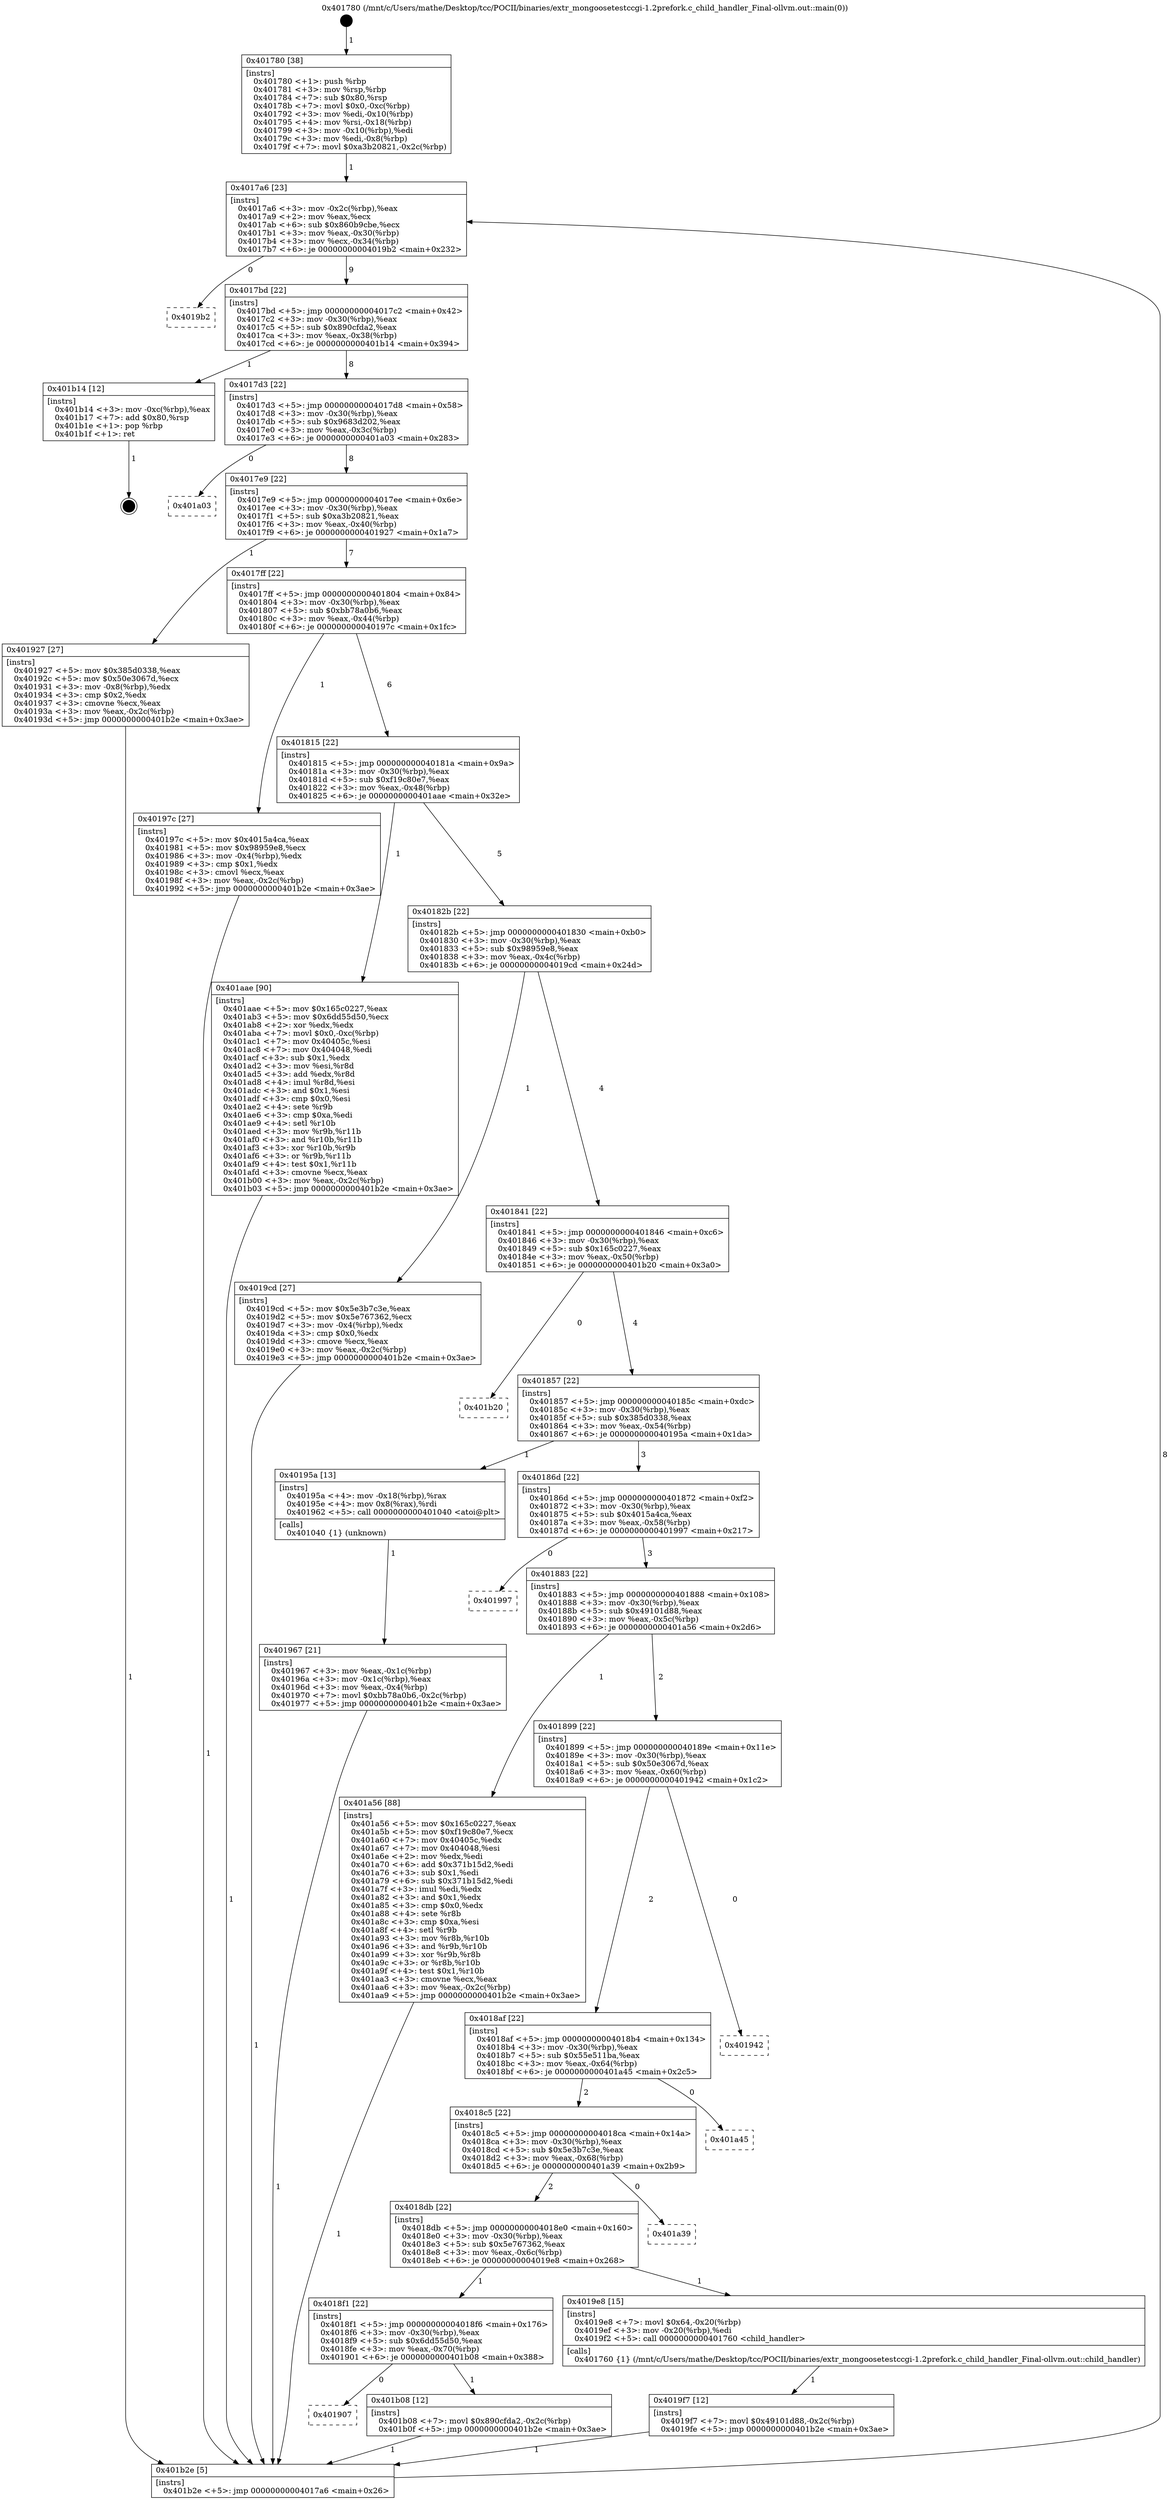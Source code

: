 digraph "0x401780" {
  label = "0x401780 (/mnt/c/Users/mathe/Desktop/tcc/POCII/binaries/extr_mongoosetestccgi-1.2prefork.c_child_handler_Final-ollvm.out::main(0))"
  labelloc = "t"
  node[shape=record]

  Entry [label="",width=0.3,height=0.3,shape=circle,fillcolor=black,style=filled]
  "0x4017a6" [label="{
     0x4017a6 [23]\l
     | [instrs]\l
     &nbsp;&nbsp;0x4017a6 \<+3\>: mov -0x2c(%rbp),%eax\l
     &nbsp;&nbsp;0x4017a9 \<+2\>: mov %eax,%ecx\l
     &nbsp;&nbsp;0x4017ab \<+6\>: sub $0x860b9cbe,%ecx\l
     &nbsp;&nbsp;0x4017b1 \<+3\>: mov %eax,-0x30(%rbp)\l
     &nbsp;&nbsp;0x4017b4 \<+3\>: mov %ecx,-0x34(%rbp)\l
     &nbsp;&nbsp;0x4017b7 \<+6\>: je 00000000004019b2 \<main+0x232\>\l
  }"]
  "0x4019b2" [label="{
     0x4019b2\l
  }", style=dashed]
  "0x4017bd" [label="{
     0x4017bd [22]\l
     | [instrs]\l
     &nbsp;&nbsp;0x4017bd \<+5\>: jmp 00000000004017c2 \<main+0x42\>\l
     &nbsp;&nbsp;0x4017c2 \<+3\>: mov -0x30(%rbp),%eax\l
     &nbsp;&nbsp;0x4017c5 \<+5\>: sub $0x890cfda2,%eax\l
     &nbsp;&nbsp;0x4017ca \<+3\>: mov %eax,-0x38(%rbp)\l
     &nbsp;&nbsp;0x4017cd \<+6\>: je 0000000000401b14 \<main+0x394\>\l
  }"]
  Exit [label="",width=0.3,height=0.3,shape=circle,fillcolor=black,style=filled,peripheries=2]
  "0x401b14" [label="{
     0x401b14 [12]\l
     | [instrs]\l
     &nbsp;&nbsp;0x401b14 \<+3\>: mov -0xc(%rbp),%eax\l
     &nbsp;&nbsp;0x401b17 \<+7\>: add $0x80,%rsp\l
     &nbsp;&nbsp;0x401b1e \<+1\>: pop %rbp\l
     &nbsp;&nbsp;0x401b1f \<+1\>: ret\l
  }"]
  "0x4017d3" [label="{
     0x4017d3 [22]\l
     | [instrs]\l
     &nbsp;&nbsp;0x4017d3 \<+5\>: jmp 00000000004017d8 \<main+0x58\>\l
     &nbsp;&nbsp;0x4017d8 \<+3\>: mov -0x30(%rbp),%eax\l
     &nbsp;&nbsp;0x4017db \<+5\>: sub $0x9683d202,%eax\l
     &nbsp;&nbsp;0x4017e0 \<+3\>: mov %eax,-0x3c(%rbp)\l
     &nbsp;&nbsp;0x4017e3 \<+6\>: je 0000000000401a03 \<main+0x283\>\l
  }"]
  "0x401907" [label="{
     0x401907\l
  }", style=dashed]
  "0x401a03" [label="{
     0x401a03\l
  }", style=dashed]
  "0x4017e9" [label="{
     0x4017e9 [22]\l
     | [instrs]\l
     &nbsp;&nbsp;0x4017e9 \<+5\>: jmp 00000000004017ee \<main+0x6e\>\l
     &nbsp;&nbsp;0x4017ee \<+3\>: mov -0x30(%rbp),%eax\l
     &nbsp;&nbsp;0x4017f1 \<+5\>: sub $0xa3b20821,%eax\l
     &nbsp;&nbsp;0x4017f6 \<+3\>: mov %eax,-0x40(%rbp)\l
     &nbsp;&nbsp;0x4017f9 \<+6\>: je 0000000000401927 \<main+0x1a7\>\l
  }"]
  "0x401b08" [label="{
     0x401b08 [12]\l
     | [instrs]\l
     &nbsp;&nbsp;0x401b08 \<+7\>: movl $0x890cfda2,-0x2c(%rbp)\l
     &nbsp;&nbsp;0x401b0f \<+5\>: jmp 0000000000401b2e \<main+0x3ae\>\l
  }"]
  "0x401927" [label="{
     0x401927 [27]\l
     | [instrs]\l
     &nbsp;&nbsp;0x401927 \<+5\>: mov $0x385d0338,%eax\l
     &nbsp;&nbsp;0x40192c \<+5\>: mov $0x50e3067d,%ecx\l
     &nbsp;&nbsp;0x401931 \<+3\>: mov -0x8(%rbp),%edx\l
     &nbsp;&nbsp;0x401934 \<+3\>: cmp $0x2,%edx\l
     &nbsp;&nbsp;0x401937 \<+3\>: cmovne %ecx,%eax\l
     &nbsp;&nbsp;0x40193a \<+3\>: mov %eax,-0x2c(%rbp)\l
     &nbsp;&nbsp;0x40193d \<+5\>: jmp 0000000000401b2e \<main+0x3ae\>\l
  }"]
  "0x4017ff" [label="{
     0x4017ff [22]\l
     | [instrs]\l
     &nbsp;&nbsp;0x4017ff \<+5\>: jmp 0000000000401804 \<main+0x84\>\l
     &nbsp;&nbsp;0x401804 \<+3\>: mov -0x30(%rbp),%eax\l
     &nbsp;&nbsp;0x401807 \<+5\>: sub $0xbb78a0b6,%eax\l
     &nbsp;&nbsp;0x40180c \<+3\>: mov %eax,-0x44(%rbp)\l
     &nbsp;&nbsp;0x40180f \<+6\>: je 000000000040197c \<main+0x1fc\>\l
  }"]
  "0x401b2e" [label="{
     0x401b2e [5]\l
     | [instrs]\l
     &nbsp;&nbsp;0x401b2e \<+5\>: jmp 00000000004017a6 \<main+0x26\>\l
  }"]
  "0x401780" [label="{
     0x401780 [38]\l
     | [instrs]\l
     &nbsp;&nbsp;0x401780 \<+1\>: push %rbp\l
     &nbsp;&nbsp;0x401781 \<+3\>: mov %rsp,%rbp\l
     &nbsp;&nbsp;0x401784 \<+7\>: sub $0x80,%rsp\l
     &nbsp;&nbsp;0x40178b \<+7\>: movl $0x0,-0xc(%rbp)\l
     &nbsp;&nbsp;0x401792 \<+3\>: mov %edi,-0x10(%rbp)\l
     &nbsp;&nbsp;0x401795 \<+4\>: mov %rsi,-0x18(%rbp)\l
     &nbsp;&nbsp;0x401799 \<+3\>: mov -0x10(%rbp),%edi\l
     &nbsp;&nbsp;0x40179c \<+3\>: mov %edi,-0x8(%rbp)\l
     &nbsp;&nbsp;0x40179f \<+7\>: movl $0xa3b20821,-0x2c(%rbp)\l
  }"]
  "0x4019f7" [label="{
     0x4019f7 [12]\l
     | [instrs]\l
     &nbsp;&nbsp;0x4019f7 \<+7\>: movl $0x49101d88,-0x2c(%rbp)\l
     &nbsp;&nbsp;0x4019fe \<+5\>: jmp 0000000000401b2e \<main+0x3ae\>\l
  }"]
  "0x40197c" [label="{
     0x40197c [27]\l
     | [instrs]\l
     &nbsp;&nbsp;0x40197c \<+5\>: mov $0x4015a4ca,%eax\l
     &nbsp;&nbsp;0x401981 \<+5\>: mov $0x98959e8,%ecx\l
     &nbsp;&nbsp;0x401986 \<+3\>: mov -0x4(%rbp),%edx\l
     &nbsp;&nbsp;0x401989 \<+3\>: cmp $0x1,%edx\l
     &nbsp;&nbsp;0x40198c \<+3\>: cmovl %ecx,%eax\l
     &nbsp;&nbsp;0x40198f \<+3\>: mov %eax,-0x2c(%rbp)\l
     &nbsp;&nbsp;0x401992 \<+5\>: jmp 0000000000401b2e \<main+0x3ae\>\l
  }"]
  "0x401815" [label="{
     0x401815 [22]\l
     | [instrs]\l
     &nbsp;&nbsp;0x401815 \<+5\>: jmp 000000000040181a \<main+0x9a\>\l
     &nbsp;&nbsp;0x40181a \<+3\>: mov -0x30(%rbp),%eax\l
     &nbsp;&nbsp;0x40181d \<+5\>: sub $0xf19c80e7,%eax\l
     &nbsp;&nbsp;0x401822 \<+3\>: mov %eax,-0x48(%rbp)\l
     &nbsp;&nbsp;0x401825 \<+6\>: je 0000000000401aae \<main+0x32e\>\l
  }"]
  "0x4018f1" [label="{
     0x4018f1 [22]\l
     | [instrs]\l
     &nbsp;&nbsp;0x4018f1 \<+5\>: jmp 00000000004018f6 \<main+0x176\>\l
     &nbsp;&nbsp;0x4018f6 \<+3\>: mov -0x30(%rbp),%eax\l
     &nbsp;&nbsp;0x4018f9 \<+5\>: sub $0x6dd55d50,%eax\l
     &nbsp;&nbsp;0x4018fe \<+3\>: mov %eax,-0x70(%rbp)\l
     &nbsp;&nbsp;0x401901 \<+6\>: je 0000000000401b08 \<main+0x388\>\l
  }"]
  "0x401aae" [label="{
     0x401aae [90]\l
     | [instrs]\l
     &nbsp;&nbsp;0x401aae \<+5\>: mov $0x165c0227,%eax\l
     &nbsp;&nbsp;0x401ab3 \<+5\>: mov $0x6dd55d50,%ecx\l
     &nbsp;&nbsp;0x401ab8 \<+2\>: xor %edx,%edx\l
     &nbsp;&nbsp;0x401aba \<+7\>: movl $0x0,-0xc(%rbp)\l
     &nbsp;&nbsp;0x401ac1 \<+7\>: mov 0x40405c,%esi\l
     &nbsp;&nbsp;0x401ac8 \<+7\>: mov 0x404048,%edi\l
     &nbsp;&nbsp;0x401acf \<+3\>: sub $0x1,%edx\l
     &nbsp;&nbsp;0x401ad2 \<+3\>: mov %esi,%r8d\l
     &nbsp;&nbsp;0x401ad5 \<+3\>: add %edx,%r8d\l
     &nbsp;&nbsp;0x401ad8 \<+4\>: imul %r8d,%esi\l
     &nbsp;&nbsp;0x401adc \<+3\>: and $0x1,%esi\l
     &nbsp;&nbsp;0x401adf \<+3\>: cmp $0x0,%esi\l
     &nbsp;&nbsp;0x401ae2 \<+4\>: sete %r9b\l
     &nbsp;&nbsp;0x401ae6 \<+3\>: cmp $0xa,%edi\l
     &nbsp;&nbsp;0x401ae9 \<+4\>: setl %r10b\l
     &nbsp;&nbsp;0x401aed \<+3\>: mov %r9b,%r11b\l
     &nbsp;&nbsp;0x401af0 \<+3\>: and %r10b,%r11b\l
     &nbsp;&nbsp;0x401af3 \<+3\>: xor %r10b,%r9b\l
     &nbsp;&nbsp;0x401af6 \<+3\>: or %r9b,%r11b\l
     &nbsp;&nbsp;0x401af9 \<+4\>: test $0x1,%r11b\l
     &nbsp;&nbsp;0x401afd \<+3\>: cmovne %ecx,%eax\l
     &nbsp;&nbsp;0x401b00 \<+3\>: mov %eax,-0x2c(%rbp)\l
     &nbsp;&nbsp;0x401b03 \<+5\>: jmp 0000000000401b2e \<main+0x3ae\>\l
  }"]
  "0x40182b" [label="{
     0x40182b [22]\l
     | [instrs]\l
     &nbsp;&nbsp;0x40182b \<+5\>: jmp 0000000000401830 \<main+0xb0\>\l
     &nbsp;&nbsp;0x401830 \<+3\>: mov -0x30(%rbp),%eax\l
     &nbsp;&nbsp;0x401833 \<+5\>: sub $0x98959e8,%eax\l
     &nbsp;&nbsp;0x401838 \<+3\>: mov %eax,-0x4c(%rbp)\l
     &nbsp;&nbsp;0x40183b \<+6\>: je 00000000004019cd \<main+0x24d\>\l
  }"]
  "0x4019e8" [label="{
     0x4019e8 [15]\l
     | [instrs]\l
     &nbsp;&nbsp;0x4019e8 \<+7\>: movl $0x64,-0x20(%rbp)\l
     &nbsp;&nbsp;0x4019ef \<+3\>: mov -0x20(%rbp),%edi\l
     &nbsp;&nbsp;0x4019f2 \<+5\>: call 0000000000401760 \<child_handler\>\l
     | [calls]\l
     &nbsp;&nbsp;0x401760 \{1\} (/mnt/c/Users/mathe/Desktop/tcc/POCII/binaries/extr_mongoosetestccgi-1.2prefork.c_child_handler_Final-ollvm.out::child_handler)\l
  }"]
  "0x4019cd" [label="{
     0x4019cd [27]\l
     | [instrs]\l
     &nbsp;&nbsp;0x4019cd \<+5\>: mov $0x5e3b7c3e,%eax\l
     &nbsp;&nbsp;0x4019d2 \<+5\>: mov $0x5e767362,%ecx\l
     &nbsp;&nbsp;0x4019d7 \<+3\>: mov -0x4(%rbp),%edx\l
     &nbsp;&nbsp;0x4019da \<+3\>: cmp $0x0,%edx\l
     &nbsp;&nbsp;0x4019dd \<+3\>: cmove %ecx,%eax\l
     &nbsp;&nbsp;0x4019e0 \<+3\>: mov %eax,-0x2c(%rbp)\l
     &nbsp;&nbsp;0x4019e3 \<+5\>: jmp 0000000000401b2e \<main+0x3ae\>\l
  }"]
  "0x401841" [label="{
     0x401841 [22]\l
     | [instrs]\l
     &nbsp;&nbsp;0x401841 \<+5\>: jmp 0000000000401846 \<main+0xc6\>\l
     &nbsp;&nbsp;0x401846 \<+3\>: mov -0x30(%rbp),%eax\l
     &nbsp;&nbsp;0x401849 \<+5\>: sub $0x165c0227,%eax\l
     &nbsp;&nbsp;0x40184e \<+3\>: mov %eax,-0x50(%rbp)\l
     &nbsp;&nbsp;0x401851 \<+6\>: je 0000000000401b20 \<main+0x3a0\>\l
  }"]
  "0x4018db" [label="{
     0x4018db [22]\l
     | [instrs]\l
     &nbsp;&nbsp;0x4018db \<+5\>: jmp 00000000004018e0 \<main+0x160\>\l
     &nbsp;&nbsp;0x4018e0 \<+3\>: mov -0x30(%rbp),%eax\l
     &nbsp;&nbsp;0x4018e3 \<+5\>: sub $0x5e767362,%eax\l
     &nbsp;&nbsp;0x4018e8 \<+3\>: mov %eax,-0x6c(%rbp)\l
     &nbsp;&nbsp;0x4018eb \<+6\>: je 00000000004019e8 \<main+0x268\>\l
  }"]
  "0x401b20" [label="{
     0x401b20\l
  }", style=dashed]
  "0x401857" [label="{
     0x401857 [22]\l
     | [instrs]\l
     &nbsp;&nbsp;0x401857 \<+5\>: jmp 000000000040185c \<main+0xdc\>\l
     &nbsp;&nbsp;0x40185c \<+3\>: mov -0x30(%rbp),%eax\l
     &nbsp;&nbsp;0x40185f \<+5\>: sub $0x385d0338,%eax\l
     &nbsp;&nbsp;0x401864 \<+3\>: mov %eax,-0x54(%rbp)\l
     &nbsp;&nbsp;0x401867 \<+6\>: je 000000000040195a \<main+0x1da\>\l
  }"]
  "0x401a39" [label="{
     0x401a39\l
  }", style=dashed]
  "0x40195a" [label="{
     0x40195a [13]\l
     | [instrs]\l
     &nbsp;&nbsp;0x40195a \<+4\>: mov -0x18(%rbp),%rax\l
     &nbsp;&nbsp;0x40195e \<+4\>: mov 0x8(%rax),%rdi\l
     &nbsp;&nbsp;0x401962 \<+5\>: call 0000000000401040 \<atoi@plt\>\l
     | [calls]\l
     &nbsp;&nbsp;0x401040 \{1\} (unknown)\l
  }"]
  "0x40186d" [label="{
     0x40186d [22]\l
     | [instrs]\l
     &nbsp;&nbsp;0x40186d \<+5\>: jmp 0000000000401872 \<main+0xf2\>\l
     &nbsp;&nbsp;0x401872 \<+3\>: mov -0x30(%rbp),%eax\l
     &nbsp;&nbsp;0x401875 \<+5\>: sub $0x4015a4ca,%eax\l
     &nbsp;&nbsp;0x40187a \<+3\>: mov %eax,-0x58(%rbp)\l
     &nbsp;&nbsp;0x40187d \<+6\>: je 0000000000401997 \<main+0x217\>\l
  }"]
  "0x401967" [label="{
     0x401967 [21]\l
     | [instrs]\l
     &nbsp;&nbsp;0x401967 \<+3\>: mov %eax,-0x1c(%rbp)\l
     &nbsp;&nbsp;0x40196a \<+3\>: mov -0x1c(%rbp),%eax\l
     &nbsp;&nbsp;0x40196d \<+3\>: mov %eax,-0x4(%rbp)\l
     &nbsp;&nbsp;0x401970 \<+7\>: movl $0xbb78a0b6,-0x2c(%rbp)\l
     &nbsp;&nbsp;0x401977 \<+5\>: jmp 0000000000401b2e \<main+0x3ae\>\l
  }"]
  "0x4018c5" [label="{
     0x4018c5 [22]\l
     | [instrs]\l
     &nbsp;&nbsp;0x4018c5 \<+5\>: jmp 00000000004018ca \<main+0x14a\>\l
     &nbsp;&nbsp;0x4018ca \<+3\>: mov -0x30(%rbp),%eax\l
     &nbsp;&nbsp;0x4018cd \<+5\>: sub $0x5e3b7c3e,%eax\l
     &nbsp;&nbsp;0x4018d2 \<+3\>: mov %eax,-0x68(%rbp)\l
     &nbsp;&nbsp;0x4018d5 \<+6\>: je 0000000000401a39 \<main+0x2b9\>\l
  }"]
  "0x401997" [label="{
     0x401997\l
  }", style=dashed]
  "0x401883" [label="{
     0x401883 [22]\l
     | [instrs]\l
     &nbsp;&nbsp;0x401883 \<+5\>: jmp 0000000000401888 \<main+0x108\>\l
     &nbsp;&nbsp;0x401888 \<+3\>: mov -0x30(%rbp),%eax\l
     &nbsp;&nbsp;0x40188b \<+5\>: sub $0x49101d88,%eax\l
     &nbsp;&nbsp;0x401890 \<+3\>: mov %eax,-0x5c(%rbp)\l
     &nbsp;&nbsp;0x401893 \<+6\>: je 0000000000401a56 \<main+0x2d6\>\l
  }"]
  "0x401a45" [label="{
     0x401a45\l
  }", style=dashed]
  "0x401a56" [label="{
     0x401a56 [88]\l
     | [instrs]\l
     &nbsp;&nbsp;0x401a56 \<+5\>: mov $0x165c0227,%eax\l
     &nbsp;&nbsp;0x401a5b \<+5\>: mov $0xf19c80e7,%ecx\l
     &nbsp;&nbsp;0x401a60 \<+7\>: mov 0x40405c,%edx\l
     &nbsp;&nbsp;0x401a67 \<+7\>: mov 0x404048,%esi\l
     &nbsp;&nbsp;0x401a6e \<+2\>: mov %edx,%edi\l
     &nbsp;&nbsp;0x401a70 \<+6\>: add $0x371b15d2,%edi\l
     &nbsp;&nbsp;0x401a76 \<+3\>: sub $0x1,%edi\l
     &nbsp;&nbsp;0x401a79 \<+6\>: sub $0x371b15d2,%edi\l
     &nbsp;&nbsp;0x401a7f \<+3\>: imul %edi,%edx\l
     &nbsp;&nbsp;0x401a82 \<+3\>: and $0x1,%edx\l
     &nbsp;&nbsp;0x401a85 \<+3\>: cmp $0x0,%edx\l
     &nbsp;&nbsp;0x401a88 \<+4\>: sete %r8b\l
     &nbsp;&nbsp;0x401a8c \<+3\>: cmp $0xa,%esi\l
     &nbsp;&nbsp;0x401a8f \<+4\>: setl %r9b\l
     &nbsp;&nbsp;0x401a93 \<+3\>: mov %r8b,%r10b\l
     &nbsp;&nbsp;0x401a96 \<+3\>: and %r9b,%r10b\l
     &nbsp;&nbsp;0x401a99 \<+3\>: xor %r9b,%r8b\l
     &nbsp;&nbsp;0x401a9c \<+3\>: or %r8b,%r10b\l
     &nbsp;&nbsp;0x401a9f \<+4\>: test $0x1,%r10b\l
     &nbsp;&nbsp;0x401aa3 \<+3\>: cmovne %ecx,%eax\l
     &nbsp;&nbsp;0x401aa6 \<+3\>: mov %eax,-0x2c(%rbp)\l
     &nbsp;&nbsp;0x401aa9 \<+5\>: jmp 0000000000401b2e \<main+0x3ae\>\l
  }"]
  "0x401899" [label="{
     0x401899 [22]\l
     | [instrs]\l
     &nbsp;&nbsp;0x401899 \<+5\>: jmp 000000000040189e \<main+0x11e\>\l
     &nbsp;&nbsp;0x40189e \<+3\>: mov -0x30(%rbp),%eax\l
     &nbsp;&nbsp;0x4018a1 \<+5\>: sub $0x50e3067d,%eax\l
     &nbsp;&nbsp;0x4018a6 \<+3\>: mov %eax,-0x60(%rbp)\l
     &nbsp;&nbsp;0x4018a9 \<+6\>: je 0000000000401942 \<main+0x1c2\>\l
  }"]
  "0x4018af" [label="{
     0x4018af [22]\l
     | [instrs]\l
     &nbsp;&nbsp;0x4018af \<+5\>: jmp 00000000004018b4 \<main+0x134\>\l
     &nbsp;&nbsp;0x4018b4 \<+3\>: mov -0x30(%rbp),%eax\l
     &nbsp;&nbsp;0x4018b7 \<+5\>: sub $0x55e511ba,%eax\l
     &nbsp;&nbsp;0x4018bc \<+3\>: mov %eax,-0x64(%rbp)\l
     &nbsp;&nbsp;0x4018bf \<+6\>: je 0000000000401a45 \<main+0x2c5\>\l
  }"]
  "0x401942" [label="{
     0x401942\l
  }", style=dashed]
  Entry -> "0x401780" [label=" 1"]
  "0x4017a6" -> "0x4019b2" [label=" 0"]
  "0x4017a6" -> "0x4017bd" [label=" 9"]
  "0x401b14" -> Exit [label=" 1"]
  "0x4017bd" -> "0x401b14" [label=" 1"]
  "0x4017bd" -> "0x4017d3" [label=" 8"]
  "0x401b08" -> "0x401b2e" [label=" 1"]
  "0x4017d3" -> "0x401a03" [label=" 0"]
  "0x4017d3" -> "0x4017e9" [label=" 8"]
  "0x4018f1" -> "0x401907" [label=" 0"]
  "0x4017e9" -> "0x401927" [label=" 1"]
  "0x4017e9" -> "0x4017ff" [label=" 7"]
  "0x401927" -> "0x401b2e" [label=" 1"]
  "0x401780" -> "0x4017a6" [label=" 1"]
  "0x401b2e" -> "0x4017a6" [label=" 8"]
  "0x4018f1" -> "0x401b08" [label=" 1"]
  "0x4017ff" -> "0x40197c" [label=" 1"]
  "0x4017ff" -> "0x401815" [label=" 6"]
  "0x401aae" -> "0x401b2e" [label=" 1"]
  "0x401815" -> "0x401aae" [label=" 1"]
  "0x401815" -> "0x40182b" [label=" 5"]
  "0x401a56" -> "0x401b2e" [label=" 1"]
  "0x40182b" -> "0x4019cd" [label=" 1"]
  "0x40182b" -> "0x401841" [label=" 4"]
  "0x4019f7" -> "0x401b2e" [label=" 1"]
  "0x401841" -> "0x401b20" [label=" 0"]
  "0x401841" -> "0x401857" [label=" 4"]
  "0x4018db" -> "0x4018f1" [label=" 1"]
  "0x401857" -> "0x40195a" [label=" 1"]
  "0x401857" -> "0x40186d" [label=" 3"]
  "0x40195a" -> "0x401967" [label=" 1"]
  "0x401967" -> "0x401b2e" [label=" 1"]
  "0x40197c" -> "0x401b2e" [label=" 1"]
  "0x4019cd" -> "0x401b2e" [label=" 1"]
  "0x4018db" -> "0x4019e8" [label=" 1"]
  "0x40186d" -> "0x401997" [label=" 0"]
  "0x40186d" -> "0x401883" [label=" 3"]
  "0x4018c5" -> "0x4018db" [label=" 2"]
  "0x401883" -> "0x401a56" [label=" 1"]
  "0x401883" -> "0x401899" [label=" 2"]
  "0x4018c5" -> "0x401a39" [label=" 0"]
  "0x401899" -> "0x401942" [label=" 0"]
  "0x401899" -> "0x4018af" [label=" 2"]
  "0x4019e8" -> "0x4019f7" [label=" 1"]
  "0x4018af" -> "0x401a45" [label=" 0"]
  "0x4018af" -> "0x4018c5" [label=" 2"]
}
